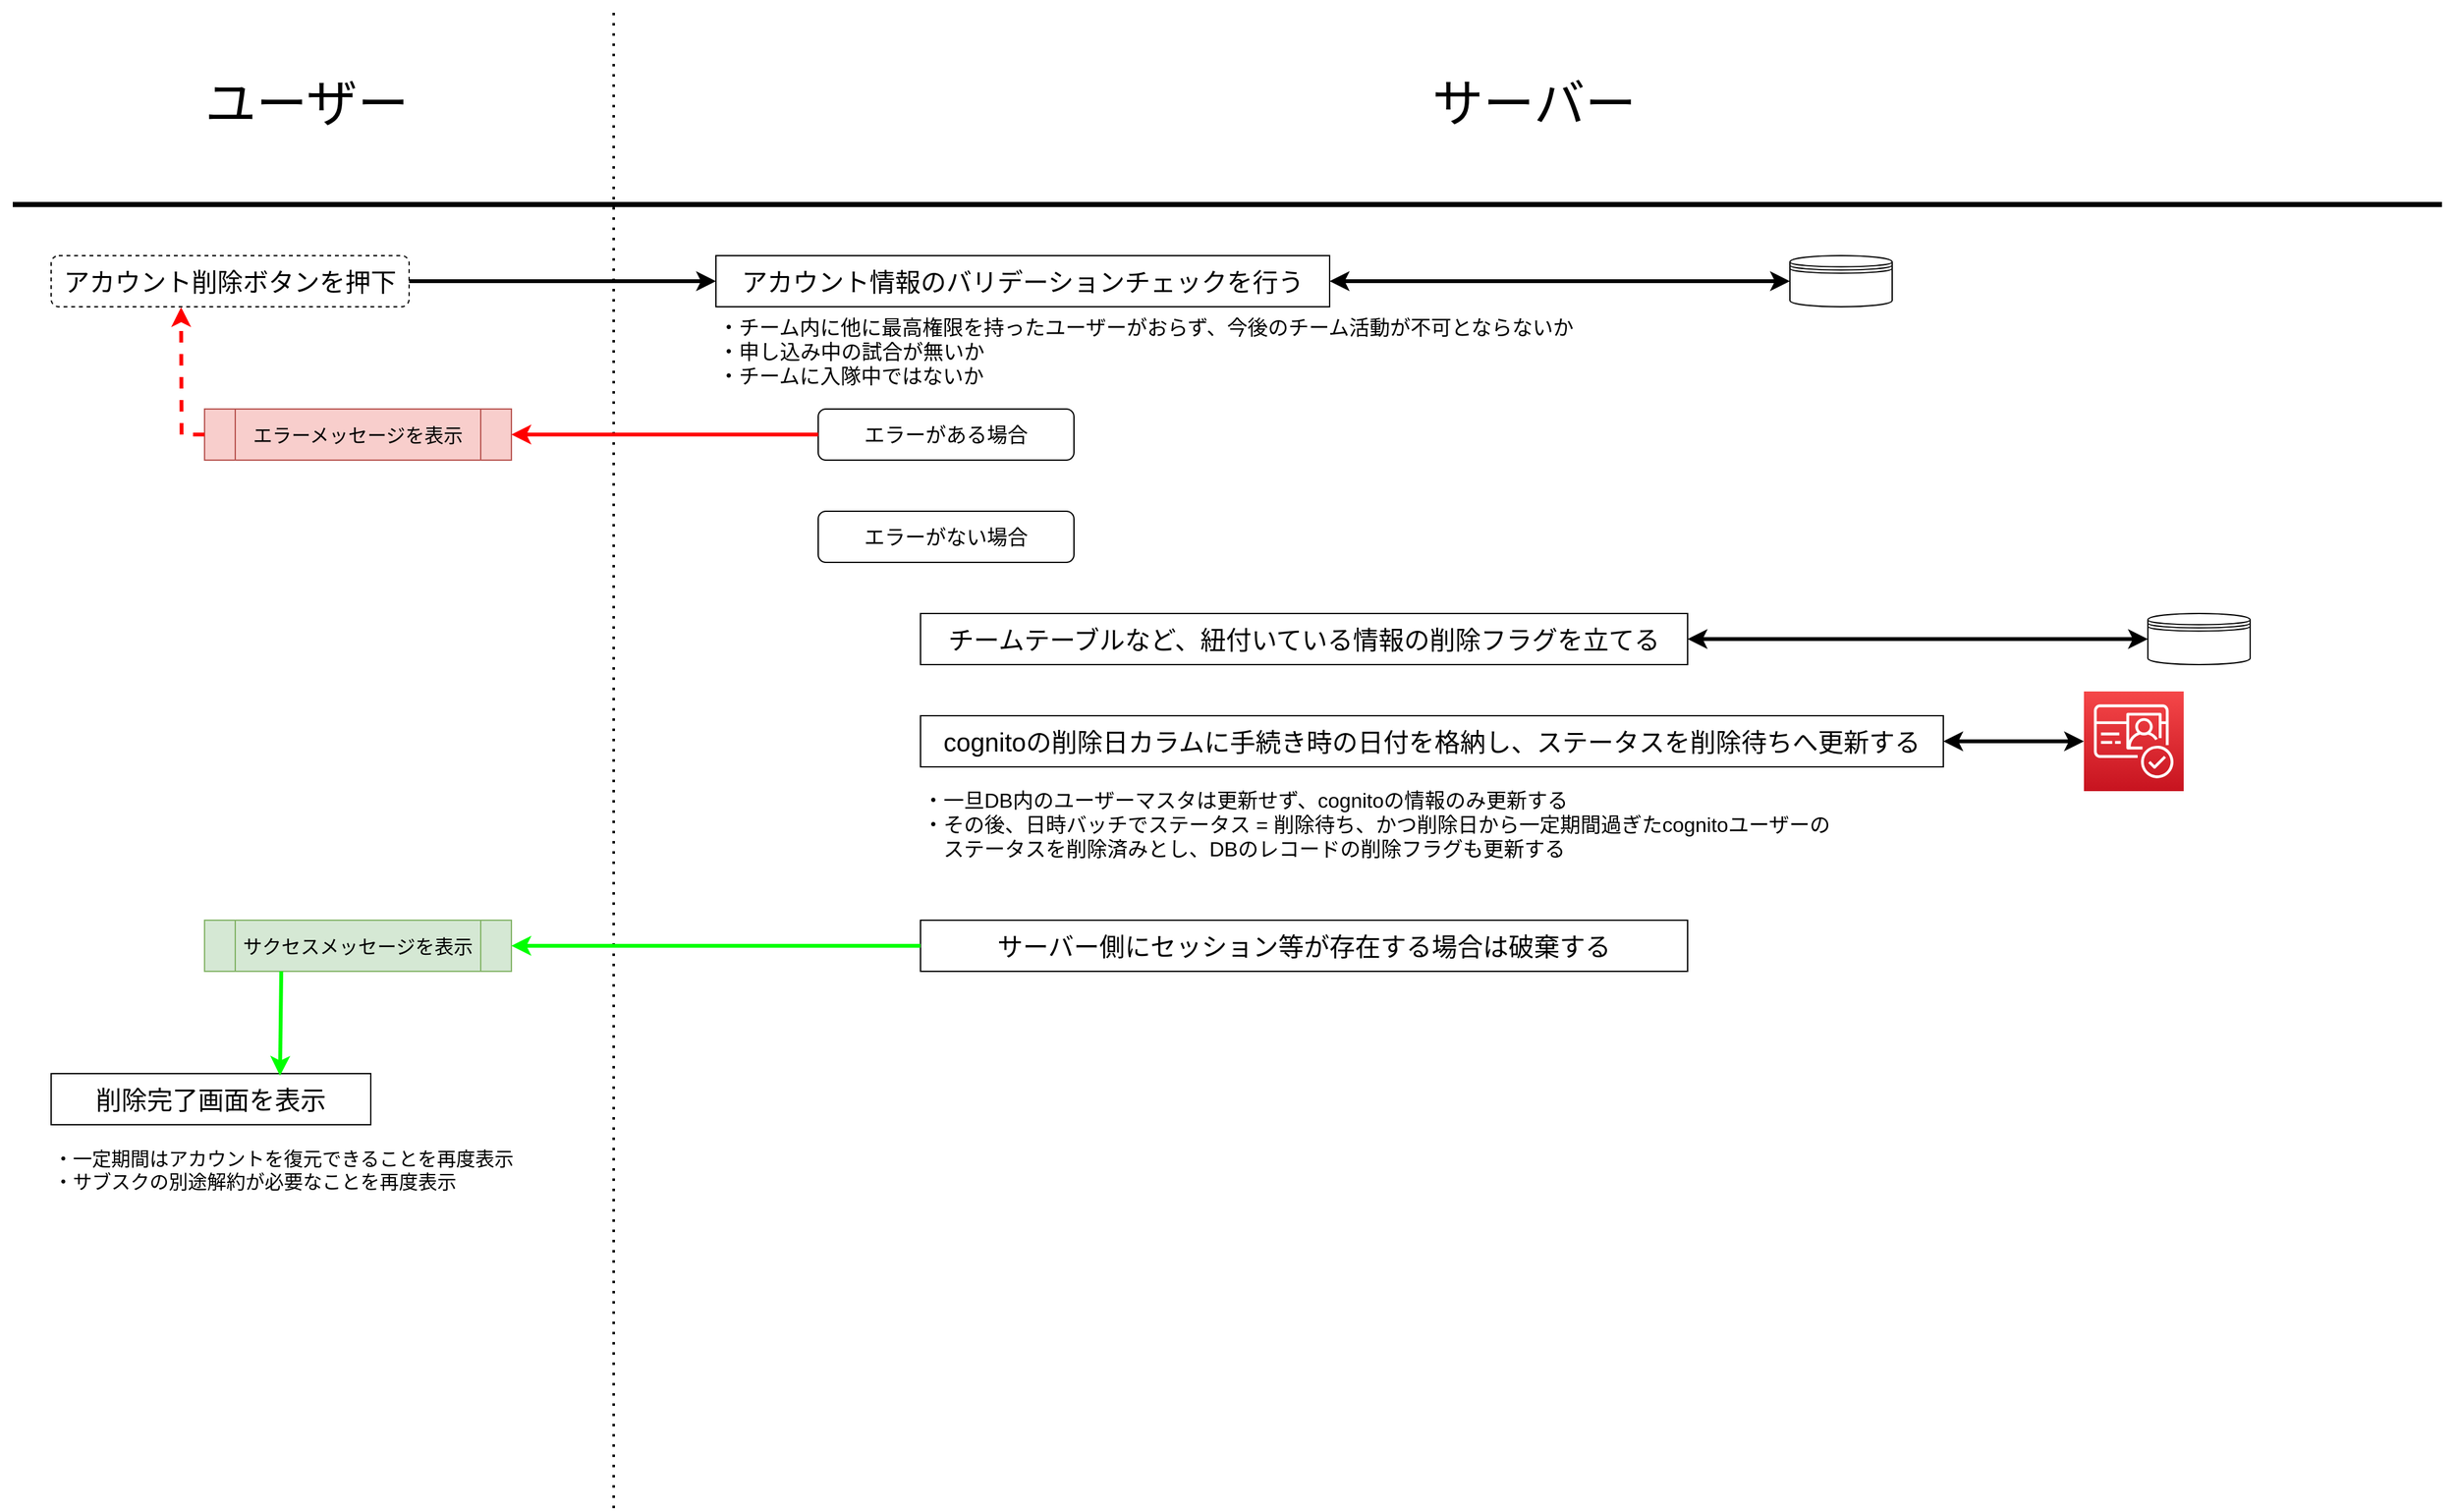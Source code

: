 <mxfile version="20.2.3" type="device"><diagram name="削除" id="1UEimCJ06rVjTFFncBrc"><mxGraphModel dx="1627" dy="1058" grid="1" gridSize="10" guides="1" tooltips="1" connect="1" arrows="1" fold="1" page="1" pageScale="1" pageWidth="1920" pageHeight="1200" background="none" math="0" shadow="0"><root><mxCell id="irrqL4z2XPsDJClaLvtr-0"/><mxCell id="irrqL4z2XPsDJClaLvtr-1" parent="irrqL4z2XPsDJClaLvtr-0"/><mxCell id="irrqL4z2XPsDJClaLvtr-2" value="" style="endArrow=none;html=1;rounded=0;strokeWidth=4;" parent="irrqL4z2XPsDJClaLvtr-1" edge="1"><mxGeometry width="50" height="50" relative="1" as="geometry"><mxPoint x="10" y="160" as="sourcePoint"/><mxPoint x="1910" y="160" as="targetPoint"/></mxGeometry></mxCell><mxCell id="irrqL4z2XPsDJClaLvtr-3" value="" style="endArrow=none;dashed=1;html=1;dashPattern=1 3;strokeWidth=2;rounded=0;" parent="irrqL4z2XPsDJClaLvtr-1" edge="1"><mxGeometry width="50" height="50" relative="1" as="geometry"><mxPoint x="480" y="1180" as="sourcePoint"/><mxPoint x="480" y="10" as="targetPoint"/></mxGeometry></mxCell><mxCell id="irrqL4z2XPsDJClaLvtr-4" value="ユーザー" style="text;html=1;strokeColor=none;fillColor=none;align=center;verticalAlign=middle;whiteSpace=wrap;rounded=0;fontSize=40;" parent="irrqL4z2XPsDJClaLvtr-1" vertex="1"><mxGeometry width="480" height="160" as="geometry"/></mxCell><mxCell id="irrqL4z2XPsDJClaLvtr-5" value="サーバー" style="text;html=1;strokeColor=none;fillColor=none;align=center;verticalAlign=middle;whiteSpace=wrap;rounded=0;fontSize=40;" parent="irrqL4z2XPsDJClaLvtr-1" vertex="1"><mxGeometry x="480" width="1440" height="160" as="geometry"/></mxCell><mxCell id="U83s0yVfy7DSFdHOk19a-0" value="アカウント削除ボタンを押下" style="rounded=1;whiteSpace=wrap;html=1;dashed=1;fontSize=20;" vertex="1" parent="irrqL4z2XPsDJClaLvtr-1"><mxGeometry x="40" y="200" width="280" height="40" as="geometry"/></mxCell><mxCell id="U83s0yVfy7DSFdHOk19a-1" value="アカウント情報のバリデーションチェックを行う" style="rounded=0;whiteSpace=wrap;html=1;fontSize=20;" vertex="1" parent="irrqL4z2XPsDJClaLvtr-1"><mxGeometry x="560" y="200" width="480" height="40" as="geometry"/></mxCell><mxCell id="U83s0yVfy7DSFdHOk19a-2" value="・チーム内に他に最高権限を持ったユーザーがおらず、今後のチーム活動が不可とならないか&lt;br&gt;・申し込み中の試合が無いか&lt;br&gt;・チームに入隊中ではないか" style="text;html=1;strokeColor=none;fillColor=none;align=left;verticalAlign=middle;whiteSpace=wrap;rounded=0;fontSize=16;" vertex="1" parent="irrqL4z2XPsDJClaLvtr-1"><mxGeometry x="560" y="260" width="720" height="30" as="geometry"/></mxCell><mxCell id="U83s0yVfy7DSFdHOk19a-3" value="" style="endArrow=classic;html=1;rounded=0;fontSize=16;strokeWidth=3;exitX=1;exitY=0.5;exitDx=0;exitDy=0;entryX=0;entryY=0.5;entryDx=0;entryDy=0;" edge="1" parent="irrqL4z2XPsDJClaLvtr-1" source="U83s0yVfy7DSFdHOk19a-0" target="U83s0yVfy7DSFdHOk19a-1"><mxGeometry width="50" height="50" relative="1" as="geometry"><mxPoint x="650" y="290" as="sourcePoint"/><mxPoint x="700" y="240" as="targetPoint"/></mxGeometry></mxCell><mxCell id="U83s0yVfy7DSFdHOk19a-4" value="エラーがある場合" style="rounded=1;whiteSpace=wrap;html=1;fontSize=16;" vertex="1" parent="irrqL4z2XPsDJClaLvtr-1"><mxGeometry x="640" y="320" width="200" height="40" as="geometry"/></mxCell><mxCell id="U83s0yVfy7DSFdHOk19a-5" value="エラーメッセージを表示" style="shape=process;whiteSpace=wrap;html=1;backgroundOutline=1;fontSize=15;fillColor=#f8cecc;strokeColor=#b85450;" vertex="1" parent="irrqL4z2XPsDJClaLvtr-1"><mxGeometry x="160" y="320" width="240" height="40" as="geometry"/></mxCell><mxCell id="U83s0yVfy7DSFdHOk19a-6" value="" style="endArrow=classic;html=1;rounded=0;fontSize=16;strokeWidth=3;entryX=1;entryY=0.5;entryDx=0;entryDy=0;exitX=0;exitY=0.5;exitDx=0;exitDy=0;strokeColor=#FF0000;" edge="1" parent="irrqL4z2XPsDJClaLvtr-1" source="U83s0yVfy7DSFdHOk19a-4" target="U83s0yVfy7DSFdHOk19a-5"><mxGeometry width="50" height="50" relative="1" as="geometry"><mxPoint x="650" y="500" as="sourcePoint"/><mxPoint x="700" y="450" as="targetPoint"/></mxGeometry></mxCell><mxCell id="U83s0yVfy7DSFdHOk19a-7" value="" style="endArrow=classic;html=1;rounded=0;fontSize=16;strokeWidth=3;exitX=0;exitY=0.5;exitDx=0;exitDy=0;entryX=0.363;entryY=1.008;entryDx=0;entryDy=0;entryPerimeter=0;dashed=1;strokeColor=#FF0000;" edge="1" parent="irrqL4z2XPsDJClaLvtr-1" source="U83s0yVfy7DSFdHOk19a-5" target="U83s0yVfy7DSFdHOk19a-0"><mxGeometry width="50" height="50" relative="1" as="geometry"><mxPoint x="650" y="500" as="sourcePoint"/><mxPoint x="700" y="450" as="targetPoint"/><Array as="points"><mxPoint x="142" y="340"/></Array></mxGeometry></mxCell><mxCell id="U83s0yVfy7DSFdHOk19a-8" value="エラーがない場合" style="rounded=1;whiteSpace=wrap;html=1;fontSize=16;" vertex="1" parent="irrqL4z2XPsDJClaLvtr-1"><mxGeometry x="640" y="400" width="200" height="40" as="geometry"/></mxCell><mxCell id="U83s0yVfy7DSFdHOk19a-9" value="チームテーブルなど、紐付いている情報の削除フラグを立てる" style="rounded=0;whiteSpace=wrap;html=1;fontSize=20;" vertex="1" parent="irrqL4z2XPsDJClaLvtr-1"><mxGeometry x="720" y="480" width="600" height="40" as="geometry"/></mxCell><mxCell id="U83s0yVfy7DSFdHOk19a-10" value="cognitoの削除日カラムに手続き時の日付を格納し、ステータスを削除待ちへ更新する" style="rounded=0;whiteSpace=wrap;html=1;fontSize=20;" vertex="1" parent="irrqL4z2XPsDJClaLvtr-1"><mxGeometry x="720" y="560" width="800" height="40" as="geometry"/></mxCell><mxCell id="U83s0yVfy7DSFdHOk19a-11" value="・一旦DB内のユーザーマスタは更新せず、cognitoの情報のみ更新する&lt;br&gt;・その後、日時バッチでステータス = 削除待ち、かつ削除日から一定期間過ぎたcognitoユーザーの&lt;br&gt;　ステータスを削除済みとし、DBのレコードの削除フラグも更新する" style="text;html=1;strokeColor=none;fillColor=none;align=left;verticalAlign=middle;whiteSpace=wrap;rounded=0;fontSize=16;" vertex="1" parent="irrqL4z2XPsDJClaLvtr-1"><mxGeometry x="720" y="630" width="800" height="30" as="geometry"/></mxCell><mxCell id="U83s0yVfy7DSFdHOk19a-12" value="サーバー側にセッション等が存在する場合は破棄する" style="rounded=0;whiteSpace=wrap;html=1;fontSize=20;" vertex="1" parent="irrqL4z2XPsDJClaLvtr-1"><mxGeometry x="720" y="720" width="600" height="40" as="geometry"/></mxCell><mxCell id="U83s0yVfy7DSFdHOk19a-13" value="削除完了画面を表示" style="rounded=0;whiteSpace=wrap;html=1;fontSize=20;" vertex="1" parent="irrqL4z2XPsDJClaLvtr-1"><mxGeometry x="40" y="840" width="250" height="40" as="geometry"/></mxCell><mxCell id="U83s0yVfy7DSFdHOk19a-14" value="サクセスメッセージを表示" style="shape=process;whiteSpace=wrap;html=1;backgroundOutline=1;fontSize=15;fillColor=#d5e8d4;strokeColor=#82b366;" vertex="1" parent="irrqL4z2XPsDJClaLvtr-1"><mxGeometry x="160" y="720" width="240" height="40" as="geometry"/></mxCell><mxCell id="U83s0yVfy7DSFdHOk19a-15" value="" style="endArrow=classic;html=1;rounded=0;fontSize=15;strokeColor=#00FF00;strokeWidth=3;exitX=0;exitY=0.5;exitDx=0;exitDy=0;entryX=1;entryY=0.5;entryDx=0;entryDy=0;" edge="1" parent="irrqL4z2XPsDJClaLvtr-1" source="U83s0yVfy7DSFdHOk19a-12" target="U83s0yVfy7DSFdHOk19a-14"><mxGeometry width="50" height="50" relative="1" as="geometry"><mxPoint x="550" y="650" as="sourcePoint"/><mxPoint x="600" y="600" as="targetPoint"/></mxGeometry></mxCell><mxCell id="U83s0yVfy7DSFdHOk19a-16" value="" style="endArrow=classic;html=1;rounded=0;fontSize=15;strokeColor=#00FF00;strokeWidth=3;exitX=0.25;exitY=1;exitDx=0;exitDy=0;entryX=0.716;entryY=0.042;entryDx=0;entryDy=0;entryPerimeter=0;" edge="1" parent="irrqL4z2XPsDJClaLvtr-1" source="U83s0yVfy7DSFdHOk19a-14" target="U83s0yVfy7DSFdHOk19a-13"><mxGeometry width="50" height="50" relative="1" as="geometry"><mxPoint x="550" y="650" as="sourcePoint"/><mxPoint x="600" y="600" as="targetPoint"/></mxGeometry></mxCell><mxCell id="U83s0yVfy7DSFdHOk19a-17" value="・一定期間はアカウントを復元できることを再度表示&lt;br&gt;・サブスクの別途解約が必要なことを再度表示" style="text;html=1;strokeColor=none;fillColor=none;align=left;verticalAlign=middle;whiteSpace=wrap;rounded=0;fontSize=15;" vertex="1" parent="irrqL4z2XPsDJClaLvtr-1"><mxGeometry x="40" y="900" width="400" height="30" as="geometry"/></mxCell><mxCell id="U83s0yVfy7DSFdHOk19a-18" value="" style="shape=datastore;whiteSpace=wrap;html=1;fontSize=15;" vertex="1" parent="irrqL4z2XPsDJClaLvtr-1"><mxGeometry x="1400" y="200" width="80" height="40" as="geometry"/></mxCell><mxCell id="U83s0yVfy7DSFdHOk19a-19" value="" style="endArrow=classic;startArrow=classic;html=1;rounded=0;fontSize=15;strokeColor=#000000;strokeWidth=3;entryX=0;entryY=0.5;entryDx=0;entryDy=0;exitX=1;exitY=0.5;exitDx=0;exitDy=0;" edge="1" parent="irrqL4z2XPsDJClaLvtr-1" source="U83s0yVfy7DSFdHOk19a-1" target="U83s0yVfy7DSFdHOk19a-18"><mxGeometry width="50" height="50" relative="1" as="geometry"><mxPoint x="1130" y="590" as="sourcePoint"/><mxPoint x="1180" y="540" as="targetPoint"/></mxGeometry></mxCell><mxCell id="U83s0yVfy7DSFdHOk19a-20" value="" style="shape=datastore;whiteSpace=wrap;html=1;fontSize=15;" vertex="1" parent="irrqL4z2XPsDJClaLvtr-1"><mxGeometry x="1680" y="480" width="80" height="40" as="geometry"/></mxCell><mxCell id="U83s0yVfy7DSFdHOk19a-21" value="" style="endArrow=classic;startArrow=classic;html=1;rounded=0;fontSize=15;strokeColor=#000000;strokeWidth=3;entryX=0;entryY=0.5;entryDx=0;entryDy=0;exitX=1;exitY=0.5;exitDx=0;exitDy=0;" edge="1" parent="irrqL4z2XPsDJClaLvtr-1" target="U83s0yVfy7DSFdHOk19a-20"><mxGeometry width="50" height="50" relative="1" as="geometry"><mxPoint x="1320" y="500" as="sourcePoint"/><mxPoint x="1460" y="820" as="targetPoint"/></mxGeometry></mxCell><mxCell id="U83s0yVfy7DSFdHOk19a-22" value="" style="sketch=0;points=[[0,0,0],[0.25,0,0],[0.5,0,0],[0.75,0,0],[1,0,0],[0,1,0],[0.25,1,0],[0.5,1,0],[0.75,1,0],[1,1,0],[0,0.25,0],[0,0.5,0],[0,0.75,0],[1,0.25,0],[1,0.5,0],[1,0.75,0]];outlineConnect=0;fontColor=#232F3E;gradientColor=#F54749;gradientDirection=north;fillColor=#C7131F;strokeColor=#ffffff;dashed=0;verticalLabelPosition=bottom;verticalAlign=top;align=center;html=1;fontSize=12;fontStyle=0;aspect=fixed;shape=mxgraph.aws4.resourceIcon;resIcon=mxgraph.aws4.cognito;" vertex="1" parent="irrqL4z2XPsDJClaLvtr-1"><mxGeometry x="1630" y="541" width="78" height="78" as="geometry"/></mxCell><mxCell id="U83s0yVfy7DSFdHOk19a-23" value="" style="endArrow=classic;startArrow=classic;html=1;rounded=0;fontSize=15;strokeColor=#000000;strokeWidth=3;entryX=0;entryY=0.5;entryDx=0;entryDy=0;entryPerimeter=0;" edge="1" parent="irrqL4z2XPsDJClaLvtr-1" target="U83s0yVfy7DSFdHOk19a-22"><mxGeometry width="50" height="50" relative="1" as="geometry"><mxPoint x="1520" y="580" as="sourcePoint"/><mxPoint x="1010" y="540" as="targetPoint"/></mxGeometry></mxCell></root></mxGraphModel></diagram></mxfile>